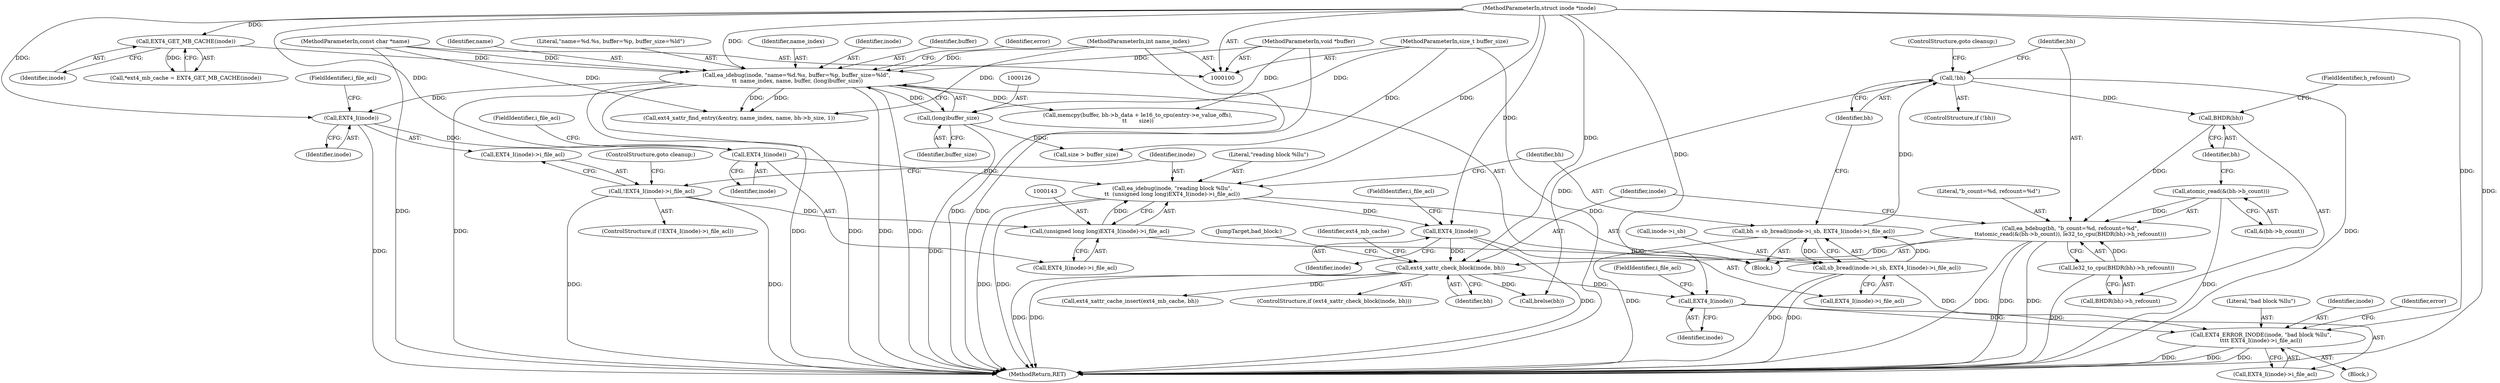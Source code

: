 digraph "0_linux_82939d7999dfc1f1998c4b1c12e2f19edbdff272_1@pointer" {
"1000185" [label="(Call,EXT4_I(inode))"];
"1000176" [label="(Call,ext4_xattr_check_block(inode, bh))"];
"1000155" [label="(Call,EXT4_I(inode))"];
"1000139" [label="(Call,ea_idebug(inode, \"reading block %llu\",\n\t\t  (unsigned long long)EXT4_I(inode)->i_file_acl))"];
"1000145" [label="(Call,EXT4_I(inode))"];
"1000135" [label="(Call,EXT4_I(inode))"];
"1000119" [label="(Call,ea_idebug(inode, \"name=%d.%s, buffer=%p, buffer_size=%ld\",\n \t\t  name_index, name, buffer, (long)buffer_size))"];
"1000117" [label="(Call,EXT4_GET_MB_CACHE(inode))"];
"1000101" [label="(MethodParameterIn,struct inode *inode)"];
"1000102" [label="(MethodParameterIn,int name_index)"];
"1000103" [label="(MethodParameterIn,const char *name)"];
"1000104" [label="(MethodParameterIn,void *buffer)"];
"1000125" [label="(Call,(long)buffer_size)"];
"1000105" [label="(MethodParameterIn,size_t buffer_size)"];
"1000142" [label="(Call,(unsigned long long)EXT4_I(inode)->i_file_acl)"];
"1000133" [label="(Call,!EXT4_I(inode)->i_file_acl)"];
"1000162" [label="(Call,ea_bdebug(bh, \"b_count=%d, refcount=%d\",\n\t\tatomic_read(&(bh->b_count)), le32_to_cpu(BHDR(bh)->h_refcount)))"];
"1000172" [label="(Call,BHDR(bh))"];
"1000159" [label="(Call,!bh)"];
"1000148" [label="(Call,bh = sb_bread(inode->i_sb, EXT4_I(inode)->i_file_acl))"];
"1000150" [label="(Call,sb_bread(inode->i_sb, EXT4_I(inode)->i_file_acl))"];
"1000165" [label="(Call,atomic_read(&(bh->b_count)))"];
"1000170" [label="(Call,le32_to_cpu(BHDR(bh)->h_refcount))"];
"1000181" [label="(Call,EXT4_ERROR_INODE(inode, \"bad block %llu\",\n\t\t\t\t EXT4_I(inode)->i_file_acl))"];
"1000139" [label="(Call,ea_idebug(inode, \"reading block %llu\",\n\t\t  (unsigned long long)EXT4_I(inode)->i_file_acl))"];
"1000166" [label="(Call,&(bh->b_count))"];
"1000182" [label="(Identifier,inode)"];
"1000175" [label="(ControlStructure,if (ext4_xattr_check_block(inode, bh)))"];
"1000122" [label="(Identifier,name_index)"];
"1000151" [label="(Call,inode->i_sb)"];
"1000186" [label="(Identifier,inode)"];
"1000257" [label="(MethodReturn,RET)"];
"1000177" [label="(Identifier,inode)"];
"1000137" [label="(FieldIdentifier,i_file_acl)"];
"1000194" [label="(Identifier,ext4_mb_cache)"];
"1000180" [label="(JumpTarget,bad_block:)"];
"1000155" [label="(Call,EXT4_I(inode))"];
"1000157" [label="(FieldIdentifier,i_file_acl)"];
"1000104" [label="(MethodParameterIn,void *buffer)"];
"1000117" [label="(Call,EXT4_GET_MB_CACHE(inode))"];
"1000141" [label="(Literal,\"reading block %llu\")"];
"1000171" [label="(Call,BHDR(bh)->h_refcount)"];
"1000140" [label="(Identifier,inode)"];
"1000165" [label="(Call,atomic_read(&(bh->b_count)))"];
"1000189" [label="(Identifier,error)"];
"1000120" [label="(Identifier,inode)"];
"1000184" [label="(Call,EXT4_I(inode)->i_file_acl)"];
"1000161" [label="(ControlStructure,goto cleanup;)"];
"1000156" [label="(Identifier,inode)"];
"1000142" [label="(Call,(unsigned long long)EXT4_I(inode)->i_file_acl)"];
"1000101" [label="(MethodParameterIn,struct inode *inode)"];
"1000119" [label="(Call,ea_idebug(inode, \"name=%d.%s, buffer=%p, buffer_size=%ld\",\n \t\t  name_index, name, buffer, (long)buffer_size))"];
"1000136" [label="(Identifier,inode)"];
"1000118" [label="(Identifier,inode)"];
"1000147" [label="(FieldIdentifier,i_file_acl)"];
"1000135" [label="(Call,EXT4_I(inode))"];
"1000138" [label="(ControlStructure,goto cleanup;)"];
"1000164" [label="(Literal,\"b_count=%d, refcount=%d\")"];
"1000160" [label="(Identifier,bh)"];
"1000148" [label="(Call,bh = sb_bread(inode->i_sb, EXT4_I(inode)->i_file_acl))"];
"1000146" [label="(Identifier,inode)"];
"1000124" [label="(Identifier,buffer)"];
"1000129" [label="(Identifier,error)"];
"1000178" [label="(Identifier,bh)"];
"1000133" [label="(Call,!EXT4_I(inode)->i_file_acl)"];
"1000183" [label="(Literal,\"bad block %llu\")"];
"1000159" [label="(Call,!bh)"];
"1000187" [label="(FieldIdentifier,i_file_acl)"];
"1000162" [label="(Call,ea_bdebug(bh, \"b_count=%d, refcount=%d\",\n\t\tatomic_read(&(bh->b_count)), le32_to_cpu(BHDR(bh)->h_refcount)))"];
"1000125" [label="(Call,(long)buffer_size)"];
"1000127" [label="(Identifier,buffer_size)"];
"1000103" [label="(MethodParameterIn,const char *name)"];
"1000123" [label="(Identifier,name)"];
"1000163" [label="(Identifier,bh)"];
"1000106" [label="(Block,)"];
"1000102" [label="(MethodParameterIn,int name_index)"];
"1000202" [label="(Call,ext4_xattr_find_entry(&entry, name_index, name, bh->b_size, 1))"];
"1000149" [label="(Identifier,bh)"];
"1000253" [label="(Call,brelse(bh))"];
"1000238" [label="(Call,memcpy(buffer, bh->b_data + le16_to_cpu(entry->e_value_offs),\n\t\t       size))"];
"1000154" [label="(Call,EXT4_I(inode)->i_file_acl)"];
"1000115" [label="(Call,*ext4_mb_cache = EXT4_GET_MB_CACHE(inode))"];
"1000179" [label="(Block,)"];
"1000176" [label="(Call,ext4_xattr_check_block(inode, bh))"];
"1000134" [label="(Call,EXT4_I(inode)->i_file_acl)"];
"1000132" [label="(ControlStructure,if (!EXT4_I(inode)->i_file_acl))"];
"1000170" [label="(Call,le32_to_cpu(BHDR(bh)->h_refcount))"];
"1000174" [label="(FieldIdentifier,h_refcount)"];
"1000145" [label="(Call,EXT4_I(inode))"];
"1000173" [label="(Identifier,bh)"];
"1000234" [label="(Call,size > buffer_size)"];
"1000105" [label="(MethodParameterIn,size_t buffer_size)"];
"1000150" [label="(Call,sb_bread(inode->i_sb, EXT4_I(inode)->i_file_acl))"];
"1000172" [label="(Call,BHDR(bh))"];
"1000185" [label="(Call,EXT4_I(inode))"];
"1000158" [label="(ControlStructure,if (!bh))"];
"1000193" [label="(Call,ext4_xattr_cache_insert(ext4_mb_cache, bh))"];
"1000121" [label="(Literal,\"name=%d.%s, buffer=%p, buffer_size=%ld\")"];
"1000181" [label="(Call,EXT4_ERROR_INODE(inode, \"bad block %llu\",\n\t\t\t\t EXT4_I(inode)->i_file_acl))"];
"1000144" [label="(Call,EXT4_I(inode)->i_file_acl)"];
"1000185" -> "1000184"  [label="AST: "];
"1000185" -> "1000186"  [label="CFG: "];
"1000186" -> "1000185"  [label="AST: "];
"1000187" -> "1000185"  [label="CFG: "];
"1000185" -> "1000181"  [label="DDG: "];
"1000176" -> "1000185"  [label="DDG: "];
"1000101" -> "1000185"  [label="DDG: "];
"1000176" -> "1000175"  [label="AST: "];
"1000176" -> "1000178"  [label="CFG: "];
"1000177" -> "1000176"  [label="AST: "];
"1000178" -> "1000176"  [label="AST: "];
"1000180" -> "1000176"  [label="CFG: "];
"1000194" -> "1000176"  [label="CFG: "];
"1000176" -> "1000257"  [label="DDG: "];
"1000176" -> "1000257"  [label="DDG: "];
"1000155" -> "1000176"  [label="DDG: "];
"1000101" -> "1000176"  [label="DDG: "];
"1000162" -> "1000176"  [label="DDG: "];
"1000176" -> "1000193"  [label="DDG: "];
"1000176" -> "1000253"  [label="DDG: "];
"1000155" -> "1000154"  [label="AST: "];
"1000155" -> "1000156"  [label="CFG: "];
"1000156" -> "1000155"  [label="AST: "];
"1000157" -> "1000155"  [label="CFG: "];
"1000155" -> "1000257"  [label="DDG: "];
"1000139" -> "1000155"  [label="DDG: "];
"1000101" -> "1000155"  [label="DDG: "];
"1000139" -> "1000106"  [label="AST: "];
"1000139" -> "1000142"  [label="CFG: "];
"1000140" -> "1000139"  [label="AST: "];
"1000141" -> "1000139"  [label="AST: "];
"1000142" -> "1000139"  [label="AST: "];
"1000149" -> "1000139"  [label="CFG: "];
"1000139" -> "1000257"  [label="DDG: "];
"1000139" -> "1000257"  [label="DDG: "];
"1000145" -> "1000139"  [label="DDG: "];
"1000101" -> "1000139"  [label="DDG: "];
"1000142" -> "1000139"  [label="DDG: "];
"1000145" -> "1000144"  [label="AST: "];
"1000145" -> "1000146"  [label="CFG: "];
"1000146" -> "1000145"  [label="AST: "];
"1000147" -> "1000145"  [label="CFG: "];
"1000135" -> "1000145"  [label="DDG: "];
"1000101" -> "1000145"  [label="DDG: "];
"1000135" -> "1000134"  [label="AST: "];
"1000135" -> "1000136"  [label="CFG: "];
"1000136" -> "1000135"  [label="AST: "];
"1000137" -> "1000135"  [label="CFG: "];
"1000135" -> "1000257"  [label="DDG: "];
"1000119" -> "1000135"  [label="DDG: "];
"1000101" -> "1000135"  [label="DDG: "];
"1000119" -> "1000106"  [label="AST: "];
"1000119" -> "1000125"  [label="CFG: "];
"1000120" -> "1000119"  [label="AST: "];
"1000121" -> "1000119"  [label="AST: "];
"1000122" -> "1000119"  [label="AST: "];
"1000123" -> "1000119"  [label="AST: "];
"1000124" -> "1000119"  [label="AST: "];
"1000125" -> "1000119"  [label="AST: "];
"1000129" -> "1000119"  [label="CFG: "];
"1000119" -> "1000257"  [label="DDG: "];
"1000119" -> "1000257"  [label="DDG: "];
"1000119" -> "1000257"  [label="DDG: "];
"1000119" -> "1000257"  [label="DDG: "];
"1000119" -> "1000257"  [label="DDG: "];
"1000117" -> "1000119"  [label="DDG: "];
"1000101" -> "1000119"  [label="DDG: "];
"1000102" -> "1000119"  [label="DDG: "];
"1000103" -> "1000119"  [label="DDG: "];
"1000104" -> "1000119"  [label="DDG: "];
"1000125" -> "1000119"  [label="DDG: "];
"1000119" -> "1000202"  [label="DDG: "];
"1000119" -> "1000202"  [label="DDG: "];
"1000119" -> "1000238"  [label="DDG: "];
"1000117" -> "1000115"  [label="AST: "];
"1000117" -> "1000118"  [label="CFG: "];
"1000118" -> "1000117"  [label="AST: "];
"1000115" -> "1000117"  [label="CFG: "];
"1000117" -> "1000115"  [label="DDG: "];
"1000101" -> "1000117"  [label="DDG: "];
"1000101" -> "1000100"  [label="AST: "];
"1000101" -> "1000257"  [label="DDG: "];
"1000101" -> "1000181"  [label="DDG: "];
"1000102" -> "1000100"  [label="AST: "];
"1000102" -> "1000257"  [label="DDG: "];
"1000102" -> "1000202"  [label="DDG: "];
"1000103" -> "1000100"  [label="AST: "];
"1000103" -> "1000257"  [label="DDG: "];
"1000103" -> "1000202"  [label="DDG: "];
"1000104" -> "1000100"  [label="AST: "];
"1000104" -> "1000257"  [label="DDG: "];
"1000104" -> "1000238"  [label="DDG: "];
"1000125" -> "1000127"  [label="CFG: "];
"1000126" -> "1000125"  [label="AST: "];
"1000127" -> "1000125"  [label="AST: "];
"1000125" -> "1000257"  [label="DDG: "];
"1000105" -> "1000125"  [label="DDG: "];
"1000125" -> "1000234"  [label="DDG: "];
"1000105" -> "1000100"  [label="AST: "];
"1000105" -> "1000257"  [label="DDG: "];
"1000105" -> "1000234"  [label="DDG: "];
"1000142" -> "1000144"  [label="CFG: "];
"1000143" -> "1000142"  [label="AST: "];
"1000144" -> "1000142"  [label="AST: "];
"1000133" -> "1000142"  [label="DDG: "];
"1000142" -> "1000150"  [label="DDG: "];
"1000133" -> "1000132"  [label="AST: "];
"1000133" -> "1000134"  [label="CFG: "];
"1000134" -> "1000133"  [label="AST: "];
"1000138" -> "1000133"  [label="CFG: "];
"1000140" -> "1000133"  [label="CFG: "];
"1000133" -> "1000257"  [label="DDG: "];
"1000133" -> "1000257"  [label="DDG: "];
"1000162" -> "1000106"  [label="AST: "];
"1000162" -> "1000170"  [label="CFG: "];
"1000163" -> "1000162"  [label="AST: "];
"1000164" -> "1000162"  [label="AST: "];
"1000165" -> "1000162"  [label="AST: "];
"1000170" -> "1000162"  [label="AST: "];
"1000177" -> "1000162"  [label="CFG: "];
"1000162" -> "1000257"  [label="DDG: "];
"1000162" -> "1000257"  [label="DDG: "];
"1000162" -> "1000257"  [label="DDG: "];
"1000172" -> "1000162"  [label="DDG: "];
"1000165" -> "1000162"  [label="DDG: "];
"1000170" -> "1000162"  [label="DDG: "];
"1000172" -> "1000171"  [label="AST: "];
"1000172" -> "1000173"  [label="CFG: "];
"1000173" -> "1000172"  [label="AST: "];
"1000174" -> "1000172"  [label="CFG: "];
"1000159" -> "1000172"  [label="DDG: "];
"1000159" -> "1000158"  [label="AST: "];
"1000159" -> "1000160"  [label="CFG: "];
"1000160" -> "1000159"  [label="AST: "];
"1000161" -> "1000159"  [label="CFG: "];
"1000163" -> "1000159"  [label="CFG: "];
"1000159" -> "1000257"  [label="DDG: "];
"1000148" -> "1000159"  [label="DDG: "];
"1000159" -> "1000253"  [label="DDG: "];
"1000148" -> "1000106"  [label="AST: "];
"1000148" -> "1000150"  [label="CFG: "];
"1000149" -> "1000148"  [label="AST: "];
"1000150" -> "1000148"  [label="AST: "];
"1000160" -> "1000148"  [label="CFG: "];
"1000148" -> "1000257"  [label="DDG: "];
"1000150" -> "1000148"  [label="DDG: "];
"1000150" -> "1000148"  [label="DDG: "];
"1000150" -> "1000154"  [label="CFG: "];
"1000151" -> "1000150"  [label="AST: "];
"1000154" -> "1000150"  [label="AST: "];
"1000150" -> "1000257"  [label="DDG: "];
"1000150" -> "1000257"  [label="DDG: "];
"1000150" -> "1000181"  [label="DDG: "];
"1000165" -> "1000166"  [label="CFG: "];
"1000166" -> "1000165"  [label="AST: "];
"1000173" -> "1000165"  [label="CFG: "];
"1000165" -> "1000257"  [label="DDG: "];
"1000170" -> "1000171"  [label="CFG: "];
"1000171" -> "1000170"  [label="AST: "];
"1000170" -> "1000257"  [label="DDG: "];
"1000181" -> "1000179"  [label="AST: "];
"1000181" -> "1000184"  [label="CFG: "];
"1000182" -> "1000181"  [label="AST: "];
"1000183" -> "1000181"  [label="AST: "];
"1000184" -> "1000181"  [label="AST: "];
"1000189" -> "1000181"  [label="CFG: "];
"1000181" -> "1000257"  [label="DDG: "];
"1000181" -> "1000257"  [label="DDG: "];
"1000181" -> "1000257"  [label="DDG: "];
}
